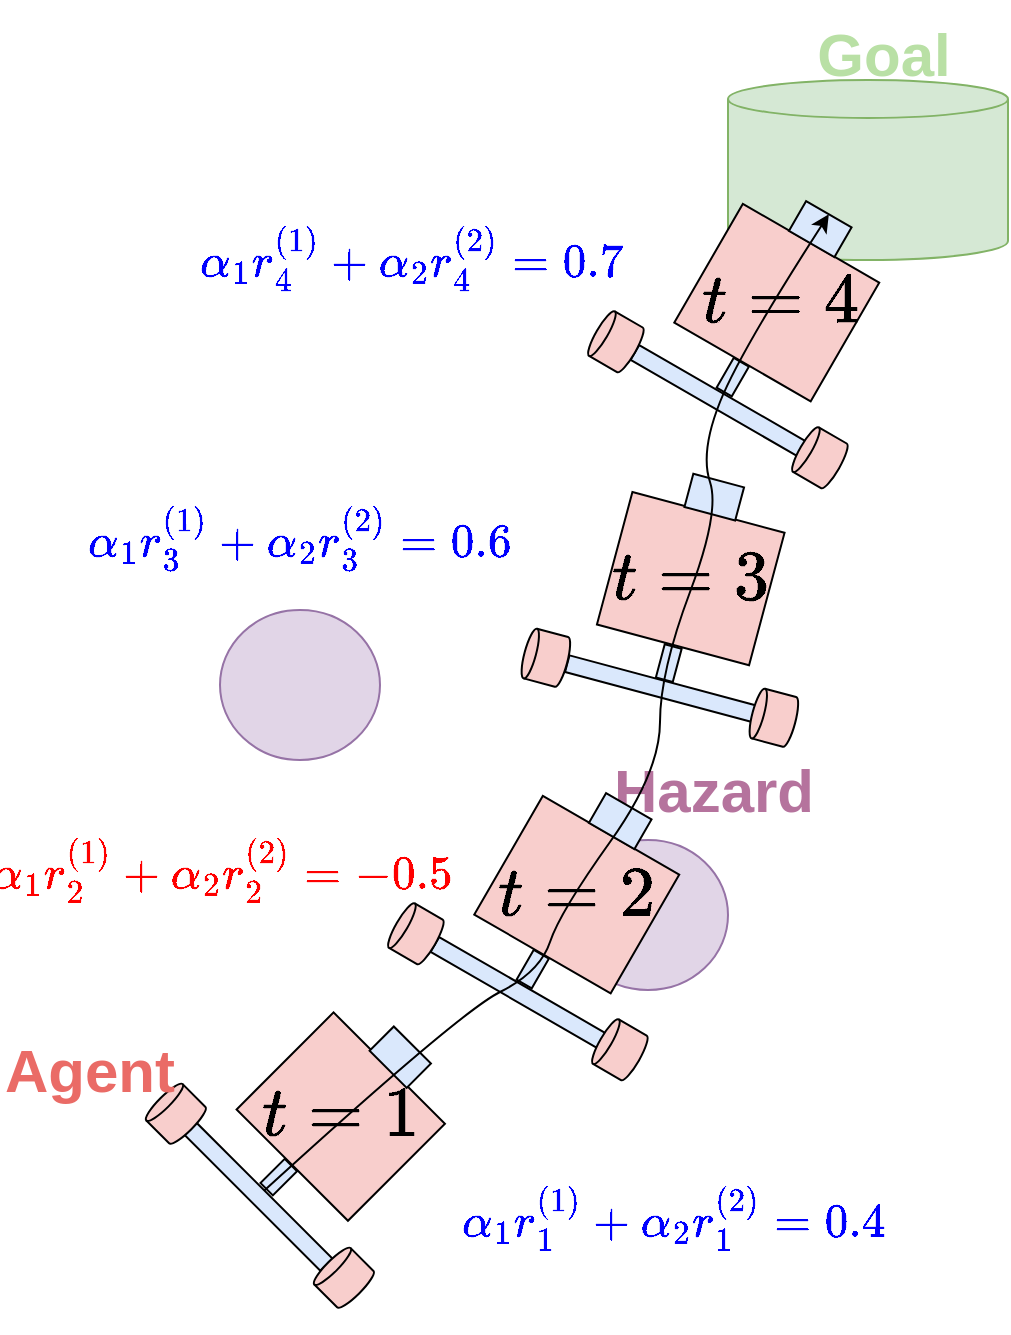 <mxfile version="28.1.2">
  <diagram name="페이지-1" id="ge7ynudYH0SWpXRpJTb-">
    <mxGraphModel dx="1426" dy="789" grid="1" gridSize="10" guides="1" tooltips="1" connect="1" arrows="1" fold="1" page="1" pageScale="1" pageWidth="827" pageHeight="1169" background="#ffffff" math="1" shadow="0">
      <root>
        <mxCell id="0" />
        <mxCell id="1" parent="0" />
        <mxCell id="-oPGyq5Cqz7-k8GaQxrX-370" value="" style="group;rotation=-135;" parent="1" vertex="1" connectable="0">
          <mxGeometry x="250.004" y="761.003" width="166.996" height="120" as="geometry" />
        </mxCell>
        <mxCell id="-oPGyq5Cqz7-k8GaQxrX-371" value="" style="rounded=0;whiteSpace=wrap;html=1;fillColor=#f8cecc;strokeColor=default;rotation=-135;" parent="-oPGyq5Cqz7-k8GaQxrX-370" vertex="1">
          <mxGeometry x="41" y="19" width="78.75" height="68.571" as="geometry" />
        </mxCell>
        <mxCell id="-oPGyq5Cqz7-k8GaQxrX-372" value="" style="rounded=0;whiteSpace=wrap;html=1;fillColor=#dae8fc;strokeColor=default;rotation=-135;" parent="-oPGyq5Cqz7-k8GaQxrX-370" vertex="1">
          <mxGeometry x="97" y="15" width="26.25" height="17.143" as="geometry" />
        </mxCell>
        <mxCell id="-oPGyq5Cqz7-k8GaQxrX-373" value="" style="rounded=0;whiteSpace=wrap;html=1;fillColor=#dae8fc;strokeColor=default;rotation=-135;" parent="-oPGyq5Cqz7-k8GaQxrX-370" vertex="1">
          <mxGeometry x="45" y="75" width="8.75" height="17.143" as="geometry" />
        </mxCell>
        <mxCell id="-oPGyq5Cqz7-k8GaQxrX-374" value="" style="rounded=0;whiteSpace=wrap;html=1;fillColor=#dae8fc;strokeColor=default;rotation=-135;" parent="-oPGyq5Cqz7-k8GaQxrX-370" vertex="1">
          <mxGeometry x="-9" y="89" width="96.25" height="8.571" as="geometry" />
        </mxCell>
        <mxCell id="-oPGyq5Cqz7-k8GaQxrX-375" value="" style="shape=cylinder3;whiteSpace=wrap;html=1;boundedLbl=1;backgroundOutline=1;size=2.875;direction=south;fillColor=#f8cecc;strokeColor=default;rotation=-135;" parent="-oPGyq5Cqz7-k8GaQxrX-370" vertex="1">
          <mxGeometry x="-13" y="39" width="21.875" height="25.714" as="geometry" />
        </mxCell>
        <mxCell id="-oPGyq5Cqz7-k8GaQxrX-376" value="" style="shape=cylinder3;whiteSpace=wrap;html=1;boundedLbl=1;backgroundOutline=1;size=2.875;direction=south;fillColor=#f8cecc;strokeColor=default;rotation=-135;" parent="-oPGyq5Cqz7-k8GaQxrX-370" vertex="1">
          <mxGeometry x="71" y="121" width="21.875" height="25.714" as="geometry" />
        </mxCell>
        <mxCell id="wP25u6oJwDEnEGt5gR-9-16" value="&lt;span style=&quot;font-weight: 400;&quot;&gt;&lt;font style=&quot;color: rgb(0, 0, 0);&quot;&gt;`t = 1`&lt;/font&gt;&lt;/span&gt;" style="text;html=1;align=center;verticalAlign=middle;whiteSpace=wrap;rounded=0;fontSize=30;fontColor=#B9E0A5;fontStyle=1" parent="-oPGyq5Cqz7-k8GaQxrX-370" vertex="1">
          <mxGeometry x="-9.624" y="36.857" width="180" height="30" as="geometry" />
        </mxCell>
        <mxCell id="-oPGyq5Cqz7-k8GaQxrX-377" value="" style="ellipse;whiteSpace=wrap;html=1;fillColor=#e1d5e7;strokeColor=#9673a6;" parent="1" vertex="1">
          <mxGeometry x="444" y="676" width="80" height="75" as="geometry" />
        </mxCell>
        <mxCell id="-oPGyq5Cqz7-k8GaQxrX-378" value="" style="shape=cylinder3;whiteSpace=wrap;html=1;boundedLbl=1;backgroundOutline=1;size=9.481;fillColor=#d5e8d4;strokeColor=#82b366;" parent="1" vertex="1">
          <mxGeometry x="524" y="296" width="140" height="90" as="geometry" />
        </mxCell>
        <mxCell id="-oPGyq5Cqz7-k8GaQxrX-379" value="Goal" style="text;html=1;align=center;verticalAlign=middle;whiteSpace=wrap;rounded=0;fontSize=30;fontColor=#B9E0A5;fontStyle=1" parent="1" vertex="1">
          <mxGeometry x="564" y="256" width="76" height="53" as="geometry" />
        </mxCell>
        <mxCell id="-oPGyq5Cqz7-k8GaQxrX-380" value="&lt;font style=&quot;color: rgb(234, 107, 102);&quot;&gt;Agent&lt;/font&gt;" style="text;html=1;align=center;verticalAlign=middle;whiteSpace=wrap;rounded=0;fontSize=30;fontColor=#B9E0A5;fontStyle=1" parent="1" vertex="1">
          <mxGeometry x="160" y="776" width="90" height="30" as="geometry" />
        </mxCell>
        <mxCell id="-oPGyq5Cqz7-k8GaQxrX-381" value="&lt;font style=&quot;color: rgb(181, 115, 157);&quot;&gt;Hazard&lt;/font&gt;" style="text;html=1;align=center;verticalAlign=middle;whiteSpace=wrap;rounded=0;fontSize=30;fontColor=#B9E0A5;fontStyle=1" parent="1" vertex="1">
          <mxGeometry x="464" y="636" width="106" height="30" as="geometry" />
        </mxCell>
        <mxCell id="-oPGyq5Cqz7-k8GaQxrX-382" value="" style="ellipse;whiteSpace=wrap;html=1;fillColor=#e1d5e7;strokeColor=#9673a6;" parent="1" vertex="1">
          <mxGeometry x="270" y="561" width="80" height="75" as="geometry" />
        </mxCell>
        <mxCell id="-oPGyq5Cqz7-k8GaQxrX-383" value="" style="group;rotation=-150;opacity=23;" parent="1" vertex="1" connectable="0">
          <mxGeometry x="369.996" y="652.002" width="168.374" height="120" as="geometry" />
        </mxCell>
        <mxCell id="-oPGyq5Cqz7-k8GaQxrX-384" value="" style="rounded=0;whiteSpace=wrap;html=1;fillColor=#f8cecc;strokeColor=default;rotation=-150;" parent="-oPGyq5Cqz7-k8GaQxrX-383" vertex="1">
          <mxGeometry x="39" y="17" width="78.75" height="68.571" as="geometry" />
        </mxCell>
        <mxCell id="-oPGyq5Cqz7-k8GaQxrX-385" value="" style="rounded=0;whiteSpace=wrap;html=1;fillColor=#dae8fc;strokeColor=default;rotation=-150;" parent="-oPGyq5Cqz7-k8GaQxrX-383" vertex="1">
          <mxGeometry x="87" y="6" width="26.25" height="17.143" as="geometry" />
        </mxCell>
        <mxCell id="-oPGyq5Cqz7-k8GaQxrX-386" value="" style="rounded=0;whiteSpace=wrap;html=1;fillColor=#dae8fc;strokeColor=default;rotation=-150;" parent="-oPGyq5Cqz7-k8GaQxrX-383" vertex="1">
          <mxGeometry x="52" y="80" width="8.75" height="17.143" as="geometry" />
        </mxCell>
        <mxCell id="-oPGyq5Cqz7-k8GaQxrX-387" value="" style="rounded=0;whiteSpace=wrap;html=1;fillColor=#dae8fc;strokeColor=default;rotation=-150;" parent="-oPGyq5Cqz7-k8GaQxrX-383" vertex="1">
          <mxGeometry x="1" y="96" width="96.25" height="8.571" as="geometry" />
        </mxCell>
        <mxCell id="-oPGyq5Cqz7-k8GaQxrX-388" value="" style="shape=cylinder3;whiteSpace=wrap;html=1;boundedLbl=1;backgroundOutline=1;size=2.875;direction=south;fillColor=#f8cecc;strokeColor=default;rotation=-150;" parent="-oPGyq5Cqz7-k8GaQxrX-383" vertex="1">
          <mxGeometry x="-13" y="58" width="21.875" height="25.714" as="geometry" />
        </mxCell>
        <mxCell id="-oPGyq5Cqz7-k8GaQxrX-389" value="" style="shape=cylinder3;whiteSpace=wrap;html=1;boundedLbl=1;backgroundOutline=1;size=2.875;direction=south;fillColor=#f8cecc;strokeColor=default;rotation=-150;" parent="-oPGyq5Cqz7-k8GaQxrX-383" vertex="1">
          <mxGeometry x="89" y="116" width="21.875" height="25.714" as="geometry" />
        </mxCell>
        <mxCell id="wP25u6oJwDEnEGt5gR-9-17" value="&lt;span style=&quot;font-weight: 400;&quot;&gt;&lt;font style=&quot;color: rgb(0, 0, 0);&quot;&gt;`t = 2`&lt;/font&gt;&lt;/span&gt;" style="text;html=1;align=center;verticalAlign=middle;whiteSpace=wrap;rounded=0;fontSize=30;fontColor=#B9E0A5;fontStyle=1" parent="-oPGyq5Cqz7-k8GaQxrX-383" vertex="1">
          <mxGeometry x="-11.626" y="36.288" width="180" height="30" as="geometry" />
        </mxCell>
        <mxCell id="-oPGyq5Cqz7-k8GaQxrX-390" value="" style="group;rotation=-165;opacity=23;" parent="1" vertex="1" connectable="0">
          <mxGeometry x="430.002" y="496.002" width="165.378" height="120" as="geometry" />
        </mxCell>
        <mxCell id="-oPGyq5Cqz7-k8GaQxrX-391" value="" style="rounded=0;whiteSpace=wrap;html=1;fillColor=#f8cecc;strokeColor=default;rotation=-165;" parent="-oPGyq5Cqz7-k8GaQxrX-390" vertex="1">
          <mxGeometry x="36" y="15" width="78.75" height="68.571" as="geometry" />
        </mxCell>
        <mxCell id="-oPGyq5Cqz7-k8GaQxrX-392" value="" style="rounded=0;whiteSpace=wrap;html=1;fillColor=#dae8fc;strokeColor=default;rotation=-165;" parent="-oPGyq5Cqz7-k8GaQxrX-390" vertex="1">
          <mxGeometry x="74" width="26.25" height="17.143" as="geometry" />
        </mxCell>
        <mxCell id="-oPGyq5Cqz7-k8GaQxrX-393" value="" style="rounded=0;whiteSpace=wrap;html=1;fillColor=#dae8fc;strokeColor=default;rotation=-165;" parent="-oPGyq5Cqz7-k8GaQxrX-390" vertex="1">
          <mxGeometry x="60" y="83" width="8.75" height="17.143" as="geometry" />
        </mxCell>
        <mxCell id="-oPGyq5Cqz7-k8GaQxrX-394" value="" style="rounded=0;whiteSpace=wrap;html=1;fillColor=#dae8fc;strokeColor=default;rotation=-165;" parent="-oPGyq5Cqz7-k8GaQxrX-390" vertex="1">
          <mxGeometry x="12" y="100" width="96.25" height="8.571" as="geometry" />
        </mxCell>
        <mxCell id="-oPGyq5Cqz7-k8GaQxrX-395" value="" style="shape=cylinder3;whiteSpace=wrap;html=1;boundedLbl=1;backgroundOutline=1;size=2.875;direction=south;fillColor=#f8cecc;strokeColor=default;rotation=-165;" parent="-oPGyq5Cqz7-k8GaQxrX-390" vertex="1">
          <mxGeometry x="-8" y="76" width="21.875" height="25.714" as="geometry" />
        </mxCell>
        <mxCell id="-oPGyq5Cqz7-k8GaQxrX-396" value="" style="shape=cylinder3;whiteSpace=wrap;html=1;boundedLbl=1;backgroundOutline=1;size=2.875;direction=south;fillColor=#f8cecc;strokeColor=default;rotation=-165;" parent="-oPGyq5Cqz7-k8GaQxrX-390" vertex="1">
          <mxGeometry x="106" y="106" width="21.875" height="25.714" as="geometry" />
        </mxCell>
        <mxCell id="wP25u6oJwDEnEGt5gR-9-26" value="&lt;span style=&quot;font-weight: 400;&quot;&gt;&lt;font style=&quot;color: rgb(0, 0, 0);&quot;&gt;`t = 3`&lt;/font&gt;&lt;/span&gt;" style="text;html=1;align=center;verticalAlign=middle;whiteSpace=wrap;rounded=0;fontSize=30;fontColor=#B9E0A5;fontStyle=1" parent="-oPGyq5Cqz7-k8GaQxrX-390" vertex="1">
          <mxGeometry x="-14.622" y="34.288" width="180" height="30" as="geometry" />
        </mxCell>
        <mxCell id="-oPGyq5Cqz7-k8GaQxrX-397" value="" style="group;rotation=-150;opacity=23;" parent="1" vertex="1" connectable="0">
          <mxGeometry x="470.004" y="356.003" width="169.996" height="120" as="geometry" />
        </mxCell>
        <mxCell id="-oPGyq5Cqz7-k8GaQxrX-398" value="" style="rounded=0;whiteSpace=wrap;html=1;fillColor=#f8cecc;strokeColor=default;rotation=-150;" parent="-oPGyq5Cqz7-k8GaQxrX-397" vertex="1">
          <mxGeometry x="39" y="17" width="78.75" height="68.571" as="geometry" />
        </mxCell>
        <mxCell id="-oPGyq5Cqz7-k8GaQxrX-399" value="" style="rounded=0;whiteSpace=wrap;html=1;fillColor=#dae8fc;strokeColor=default;rotation=-150;" parent="-oPGyq5Cqz7-k8GaQxrX-397" vertex="1">
          <mxGeometry x="87" y="6" width="26.25" height="17.143" as="geometry" />
        </mxCell>
        <mxCell id="-oPGyq5Cqz7-k8GaQxrX-400" value="" style="rounded=0;whiteSpace=wrap;html=1;fillColor=#dae8fc;strokeColor=default;rotation=-150;" parent="-oPGyq5Cqz7-k8GaQxrX-397" vertex="1">
          <mxGeometry x="52" y="80" width="8.75" height="17.143" as="geometry" />
        </mxCell>
        <mxCell id="-oPGyq5Cqz7-k8GaQxrX-401" value="" style="rounded=0;whiteSpace=wrap;html=1;fillColor=#dae8fc;strokeColor=default;rotation=-150;" parent="-oPGyq5Cqz7-k8GaQxrX-397" vertex="1">
          <mxGeometry x="1" y="96" width="96.25" height="8.571" as="geometry" />
        </mxCell>
        <mxCell id="-oPGyq5Cqz7-k8GaQxrX-402" value="" style="shape=cylinder3;whiteSpace=wrap;html=1;boundedLbl=1;backgroundOutline=1;size=2.875;direction=south;fillColor=#f8cecc;strokeColor=default;rotation=-150;" parent="-oPGyq5Cqz7-k8GaQxrX-397" vertex="1">
          <mxGeometry x="-13" y="58" width="21.875" height="25.714" as="geometry" />
        </mxCell>
        <mxCell id="-oPGyq5Cqz7-k8GaQxrX-403" value="" style="shape=cylinder3;whiteSpace=wrap;html=1;boundedLbl=1;backgroundOutline=1;size=2.875;direction=south;fillColor=#f8cecc;strokeColor=default;rotation=-150;" parent="-oPGyq5Cqz7-k8GaQxrX-397" vertex="1">
          <mxGeometry x="89" y="116" width="21.875" height="25.714" as="geometry" />
        </mxCell>
        <mxCell id="wP25u6oJwDEnEGt5gR-9-27" value="&lt;span style=&quot;font-weight: 400;&quot;&gt;&lt;font style=&quot;color: rgb(0, 0, 0);&quot;&gt;`t = 4`&lt;/font&gt;&lt;/span&gt;" style="text;html=1;align=center;verticalAlign=middle;whiteSpace=wrap;rounded=0;fontSize=30;fontColor=#B9E0A5;fontStyle=1" parent="-oPGyq5Cqz7-k8GaQxrX-397" vertex="1">
          <mxGeometry x="-10.004" y="36.287" width="180" height="30" as="geometry" />
        </mxCell>
        <mxCell id="-oPGyq5Cqz7-k8GaQxrX-427" style="edgeStyle=orthogonalEdgeStyle;rounded=0;orthogonalLoop=1;jettySize=auto;html=1;exitX=0.5;exitY=1;exitDx=0;exitDy=0;" parent="1" edge="1">
          <mxGeometry relative="1" as="geometry">
            <mxPoint x="380" y="526.0" as="sourcePoint" />
            <mxPoint x="380" y="526.0" as="targetPoint" />
          </mxGeometry>
        </mxCell>
        <mxCell id="-oPGyq5Cqz7-k8GaQxrX-430" value="" style="curved=1;endArrow=classic;html=1;rounded=0;exitX=0.5;exitY=1;exitDx=0;exitDy=0;entryX=0.5;entryY=1;entryDx=0;entryDy=0;" parent="1" source="-oPGyq5Cqz7-k8GaQxrX-374" target="-oPGyq5Cqz7-k8GaQxrX-399" edge="1">
          <mxGeometry width="50" height="50" relative="1" as="geometry">
            <mxPoint x="240" y="622" as="sourcePoint" />
            <mxPoint x="290" y="572" as="targetPoint" />
            <Array as="points">
              <mxPoint x="390" y="762" />
              <mxPoint x="430" y="742" />
              <mxPoint x="440" y="712" />
              <mxPoint x="490" y="642" />
              <mxPoint x="490" y="592" />
              <mxPoint x="520" y="512" />
              <mxPoint x="510" y="482" />
              <mxPoint x="530" y="432" />
            </Array>
          </mxGeometry>
        </mxCell>
        <mxCell id="wP25u6oJwDEnEGt5gR-9-2" value="&lt;font style=&quot;font-weight: normal; color: rgb(0, 0, 255);&quot;&gt;`\alpha_1 r_1^{(1)} + \alpha_2 r_1^{(2)} = 0.4`&lt;/font&gt;" style="text;html=1;align=center;verticalAlign=middle;whiteSpace=wrap;rounded=0;fontSize=20;fontColor=#B9E0A5;fontStyle=1" parent="1" vertex="1">
          <mxGeometry x="398.07" y="850" width="197.31" height="30" as="geometry" />
        </mxCell>
        <mxCell id="Kz4Lqi5OBGydzi9rnwi4-1" value="&lt;font style=&quot;font-weight: normal;&quot;&gt;`\alpha_1 r_2^{(1)} + \alpha_2 r_2^{(2)} = -0.5`&lt;/font&gt;" style="text;html=1;align=center;verticalAlign=middle;whiteSpace=wrap;rounded=0;fontSize=20;fontColor=#FF0000;fontStyle=1" parent="1" vertex="1">
          <mxGeometry x="172.69" y="676" width="197.31" height="30" as="geometry" />
        </mxCell>
        <mxCell id="Kz4Lqi5OBGydzi9rnwi4-3" value="&lt;font style=&quot;font-weight: normal; color: rgb(0, 0, 255);&quot;&gt;`\alpha_1 r_3^{(1)} + \alpha_2 r_3^{(2)} = 0.6`&lt;/font&gt;" style="text;html=1;align=center;verticalAlign=middle;whiteSpace=wrap;rounded=0;fontSize=20;fontColor=#B9E0A5;fontStyle=1" parent="1" vertex="1">
          <mxGeometry x="211.35" y="510" width="197.31" height="30" as="geometry" />
        </mxCell>
        <mxCell id="Kz4Lqi5OBGydzi9rnwi4-4" value="&lt;font style=&quot;font-weight: normal; color: rgb(0, 0, 255);&quot;&gt;`\alpha_1 r_4^{(1)} + \alpha_2 r_4^{(2)} = 0.7`&lt;/font&gt;" style="text;html=1;align=center;verticalAlign=middle;whiteSpace=wrap;rounded=0;fontSize=20;fontColor=#B9E0A5;fontStyle=1" parent="1" vertex="1">
          <mxGeometry x="266.69" y="370" width="197.31" height="30" as="geometry" />
        </mxCell>
      </root>
    </mxGraphModel>
  </diagram>
</mxfile>
